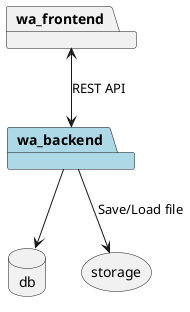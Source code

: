 @startuml

package "wa_backend" #LightBlue
package "wa_frontend"

database "db"
storage "storage"

wa_frontend <--> wa_backend : REST API
wa_backend --> db
wa_backend --> storage : Save/Load file

@enduml

